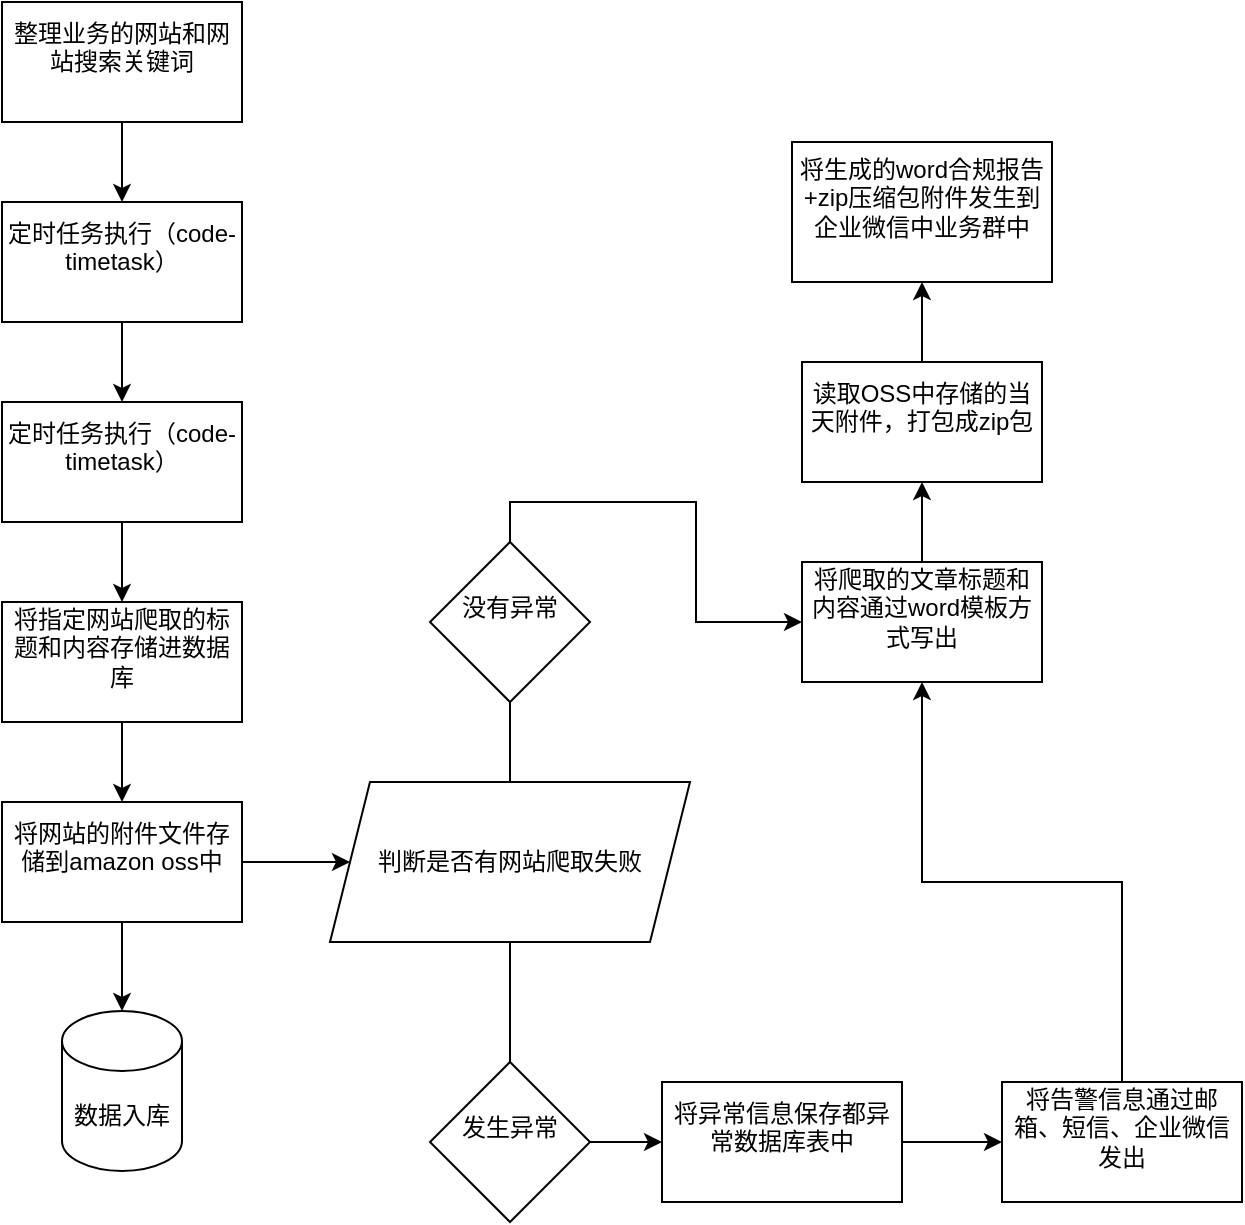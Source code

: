 <mxfile version="20.6.2" type="github">
  <diagram id="LaVcLcpxrj1Tvqvn4KNz" name="第 1 页">
    <mxGraphModel dx="1422" dy="762" grid="1" gridSize="10" guides="1" tooltips="1" connect="1" arrows="1" fold="1" page="1" pageScale="1" pageWidth="827" pageHeight="1169" math="0" shadow="0">
      <root>
        <mxCell id="0" />
        <mxCell id="1" parent="0" />
        <mxCell id="k98yIAPE-ExA4cILHq8d-8" style="edgeStyle=orthogonalEdgeStyle;rounded=0;orthogonalLoop=1;jettySize=auto;html=1;exitX=0.5;exitY=1;exitDx=0;exitDy=0;entryX=0.5;entryY=0;entryDx=0;entryDy=0;" edge="1" parent="1" source="k98yIAPE-ExA4cILHq8d-1" target="k98yIAPE-ExA4cILHq8d-2">
          <mxGeometry relative="1" as="geometry" />
        </mxCell>
        <mxCell id="k98yIAPE-ExA4cILHq8d-1" value="&lt;div&gt;整理业务的网站和网站搜索关键词&lt;/div&gt;&lt;div&gt;&lt;br&gt;&lt;/div&gt;" style="rounded=0;whiteSpace=wrap;html=1;" vertex="1" parent="1">
          <mxGeometry x="70" y="40" width="120" height="60" as="geometry" />
        </mxCell>
        <mxCell id="k98yIAPE-ExA4cILHq8d-9" style="edgeStyle=orthogonalEdgeStyle;rounded=0;orthogonalLoop=1;jettySize=auto;html=1;exitX=0.5;exitY=1;exitDx=0;exitDy=0;entryX=0.5;entryY=0;entryDx=0;entryDy=0;" edge="1" parent="1" source="k98yIAPE-ExA4cILHq8d-2" target="k98yIAPE-ExA4cILHq8d-3">
          <mxGeometry relative="1" as="geometry" />
        </mxCell>
        <mxCell id="k98yIAPE-ExA4cILHq8d-2" value="&lt;div&gt;定时任务执行（code-timetask）&lt;/div&gt;&lt;div&gt;&lt;br&gt;&lt;/div&gt;" style="rounded=0;whiteSpace=wrap;html=1;" vertex="1" parent="1">
          <mxGeometry x="70" y="140" width="120" height="60" as="geometry" />
        </mxCell>
        <mxCell id="k98yIAPE-ExA4cILHq8d-10" style="edgeStyle=orthogonalEdgeStyle;rounded=0;orthogonalLoop=1;jettySize=auto;html=1;exitX=0.5;exitY=1;exitDx=0;exitDy=0;entryX=0.5;entryY=0;entryDx=0;entryDy=0;" edge="1" parent="1" source="k98yIAPE-ExA4cILHq8d-3" target="k98yIAPE-ExA4cILHq8d-4">
          <mxGeometry relative="1" as="geometry" />
        </mxCell>
        <mxCell id="k98yIAPE-ExA4cILHq8d-3" value="&lt;div&gt;定时任务执行（code-timetask）&lt;/div&gt;&lt;div&gt;&lt;br&gt;&lt;/div&gt;" style="rounded=0;whiteSpace=wrap;html=1;" vertex="1" parent="1">
          <mxGeometry x="70" y="240" width="120" height="60" as="geometry" />
        </mxCell>
        <mxCell id="k98yIAPE-ExA4cILHq8d-11" style="edgeStyle=orthogonalEdgeStyle;rounded=0;orthogonalLoop=1;jettySize=auto;html=1;exitX=0.5;exitY=1;exitDx=0;exitDy=0;entryX=0.5;entryY=0;entryDx=0;entryDy=0;" edge="1" parent="1" source="k98yIAPE-ExA4cILHq8d-4" target="k98yIAPE-ExA4cILHq8d-5">
          <mxGeometry relative="1" as="geometry" />
        </mxCell>
        <mxCell id="k98yIAPE-ExA4cILHq8d-4" value="&lt;div&gt;将指定网站爬取的标题和内容存储进数据库&lt;/div&gt;&lt;div&gt;&lt;br&gt;&lt;/div&gt;" style="rounded=0;whiteSpace=wrap;html=1;" vertex="1" parent="1">
          <mxGeometry x="70" y="340" width="120" height="60" as="geometry" />
        </mxCell>
        <mxCell id="k98yIAPE-ExA4cILHq8d-12" style="edgeStyle=orthogonalEdgeStyle;rounded=0;orthogonalLoop=1;jettySize=auto;html=1;exitX=1;exitY=0.5;exitDx=0;exitDy=0;entryX=0;entryY=0.5;entryDx=0;entryDy=0;" edge="1" parent="1" source="k98yIAPE-ExA4cILHq8d-5" target="k98yIAPE-ExA4cILHq8d-6">
          <mxGeometry relative="1" as="geometry" />
        </mxCell>
        <mxCell id="k98yIAPE-ExA4cILHq8d-34" style="edgeStyle=orthogonalEdgeStyle;rounded=0;orthogonalLoop=1;jettySize=auto;html=1;exitX=0.5;exitY=1;exitDx=0;exitDy=0;entryX=0.5;entryY=0;entryDx=0;entryDy=0;entryPerimeter=0;" edge="1" parent="1" source="k98yIAPE-ExA4cILHq8d-5" target="k98yIAPE-ExA4cILHq8d-32">
          <mxGeometry relative="1" as="geometry" />
        </mxCell>
        <mxCell id="k98yIAPE-ExA4cILHq8d-5" value="&lt;div&gt;将网站的附件文件存储到amazon oss中&lt;/div&gt;&lt;div&gt;&lt;br&gt;&lt;/div&gt;" style="rounded=0;whiteSpace=wrap;html=1;" vertex="1" parent="1">
          <mxGeometry x="70" y="440" width="120" height="60" as="geometry" />
        </mxCell>
        <mxCell id="k98yIAPE-ExA4cILHq8d-16" style="edgeStyle=orthogonalEdgeStyle;rounded=0;orthogonalLoop=1;jettySize=auto;html=1;exitX=0.5;exitY=0;exitDx=0;exitDy=0;entryX=0;entryY=0.5;entryDx=0;entryDy=0;startArrow=none;" edge="1" parent="1" source="k98yIAPE-ExA4cILHq8d-29" target="k98yIAPE-ExA4cILHq8d-14">
          <mxGeometry relative="1" as="geometry" />
        </mxCell>
        <mxCell id="k98yIAPE-ExA4cILHq8d-19" style="edgeStyle=orthogonalEdgeStyle;rounded=0;orthogonalLoop=1;jettySize=auto;html=1;entryX=0;entryY=0.5;entryDx=0;entryDy=0;" edge="1" parent="1" source="k98yIAPE-ExA4cILHq8d-6" target="k98yIAPE-ExA4cILHq8d-13">
          <mxGeometry relative="1" as="geometry" />
        </mxCell>
        <mxCell id="k98yIAPE-ExA4cILHq8d-6" value="判断是否有网站爬取失败" style="shape=parallelogram;perimeter=parallelogramPerimeter;whiteSpace=wrap;html=1;fixedSize=1;" vertex="1" parent="1">
          <mxGeometry x="234" y="430" width="180" height="80" as="geometry" />
        </mxCell>
        <mxCell id="k98yIAPE-ExA4cILHq8d-22" style="edgeStyle=orthogonalEdgeStyle;rounded=0;orthogonalLoop=1;jettySize=auto;html=1;exitX=1;exitY=0.5;exitDx=0;exitDy=0;entryX=0;entryY=0.5;entryDx=0;entryDy=0;" edge="1" parent="1" source="k98yIAPE-ExA4cILHq8d-13" target="k98yIAPE-ExA4cILHq8d-20">
          <mxGeometry relative="1" as="geometry" />
        </mxCell>
        <mxCell id="k98yIAPE-ExA4cILHq8d-13" value="&lt;div&gt;将异常信息保存都异常数据库表中&lt;/div&gt;&lt;div&gt;&lt;br&gt;&lt;/div&gt;" style="rounded=0;whiteSpace=wrap;html=1;" vertex="1" parent="1">
          <mxGeometry x="400" y="580" width="120" height="60" as="geometry" />
        </mxCell>
        <mxCell id="k98yIAPE-ExA4cILHq8d-27" style="edgeStyle=orthogonalEdgeStyle;rounded=0;orthogonalLoop=1;jettySize=auto;html=1;exitX=0.5;exitY=0;exitDx=0;exitDy=0;entryX=0.5;entryY=1;entryDx=0;entryDy=0;" edge="1" parent="1" source="k98yIAPE-ExA4cILHq8d-14" target="k98yIAPE-ExA4cILHq8d-24">
          <mxGeometry relative="1" as="geometry" />
        </mxCell>
        <mxCell id="k98yIAPE-ExA4cILHq8d-14" value="&lt;div&gt;将爬取的文章标题和内容通过word模板方式写出&lt;/div&gt;&lt;div&gt;&lt;br&gt;&lt;/div&gt;" style="rounded=0;whiteSpace=wrap;html=1;" vertex="1" parent="1">
          <mxGeometry x="470" y="320" width="120" height="60" as="geometry" />
        </mxCell>
        <mxCell id="k98yIAPE-ExA4cILHq8d-23" style="edgeStyle=orthogonalEdgeStyle;rounded=0;orthogonalLoop=1;jettySize=auto;html=1;exitX=0.5;exitY=0;exitDx=0;exitDy=0;entryX=0.5;entryY=1;entryDx=0;entryDy=0;" edge="1" parent="1" source="k98yIAPE-ExA4cILHq8d-20" target="k98yIAPE-ExA4cILHq8d-14">
          <mxGeometry relative="1" as="geometry" />
        </mxCell>
        <mxCell id="k98yIAPE-ExA4cILHq8d-20" value="&lt;div&gt;将告警信息通过邮箱、短信、企业微信发出&lt;/div&gt;&lt;div&gt;&lt;br&gt;&lt;/div&gt;" style="rounded=0;whiteSpace=wrap;html=1;" vertex="1" parent="1">
          <mxGeometry x="570" y="580" width="120" height="60" as="geometry" />
        </mxCell>
        <mxCell id="k98yIAPE-ExA4cILHq8d-28" style="edgeStyle=orthogonalEdgeStyle;rounded=0;orthogonalLoop=1;jettySize=auto;html=1;exitX=0.5;exitY=0;exitDx=0;exitDy=0;entryX=0.5;entryY=1;entryDx=0;entryDy=0;" edge="1" parent="1" source="k98yIAPE-ExA4cILHq8d-24" target="k98yIAPE-ExA4cILHq8d-25">
          <mxGeometry relative="1" as="geometry" />
        </mxCell>
        <mxCell id="k98yIAPE-ExA4cILHq8d-24" value="&lt;div&gt;读取OSS中存储的当天附件，打包成zip包&lt;/div&gt;&lt;div&gt;&lt;br&gt;&lt;/div&gt;" style="rounded=0;whiteSpace=wrap;html=1;" vertex="1" parent="1">
          <mxGeometry x="470" y="220" width="120" height="60" as="geometry" />
        </mxCell>
        <mxCell id="k98yIAPE-ExA4cILHq8d-25" value="&lt;div&gt;&lt;div&gt;将生成的word合规报告+zip压缩包附件发生到企业微信中业务群中&lt;/div&gt;&lt;/div&gt;&lt;div&gt;&lt;br&gt;&lt;/div&gt;" style="rounded=0;whiteSpace=wrap;html=1;" vertex="1" parent="1">
          <mxGeometry x="465" y="110" width="130" height="70" as="geometry" />
        </mxCell>
        <mxCell id="k98yIAPE-ExA4cILHq8d-29" value="&lt;div&gt;没有异常&lt;/div&gt;&lt;div&gt;&lt;br&gt;&lt;/div&gt;" style="rhombus;whiteSpace=wrap;html=1;" vertex="1" parent="1">
          <mxGeometry x="284" y="310" width="80" height="80" as="geometry" />
        </mxCell>
        <mxCell id="k98yIAPE-ExA4cILHq8d-30" value="" style="edgeStyle=orthogonalEdgeStyle;rounded=0;orthogonalLoop=1;jettySize=auto;html=1;exitX=0.5;exitY=0;exitDx=0;exitDy=0;entryX=0.5;entryY=1;entryDx=0;entryDy=0;endArrow=none;" edge="1" parent="1" source="k98yIAPE-ExA4cILHq8d-6" target="k98yIAPE-ExA4cILHq8d-29">
          <mxGeometry relative="1" as="geometry">
            <mxPoint x="324" y="430" as="sourcePoint" />
            <mxPoint x="470" y="350" as="targetPoint" />
          </mxGeometry>
        </mxCell>
        <mxCell id="k98yIAPE-ExA4cILHq8d-31" value="&lt;div&gt;发生异常&lt;/div&gt;&lt;div&gt;&lt;br&gt;&lt;/div&gt;" style="rhombus;whiteSpace=wrap;html=1;" vertex="1" parent="1">
          <mxGeometry x="284" y="570" width="80" height="80" as="geometry" />
        </mxCell>
        <mxCell id="k98yIAPE-ExA4cILHq8d-32" value="数据入库" style="shape=cylinder3;whiteSpace=wrap;html=1;boundedLbl=1;backgroundOutline=1;size=15;" vertex="1" parent="1">
          <mxGeometry x="100" y="544.5" width="60" height="80" as="geometry" />
        </mxCell>
      </root>
    </mxGraphModel>
  </diagram>
</mxfile>
